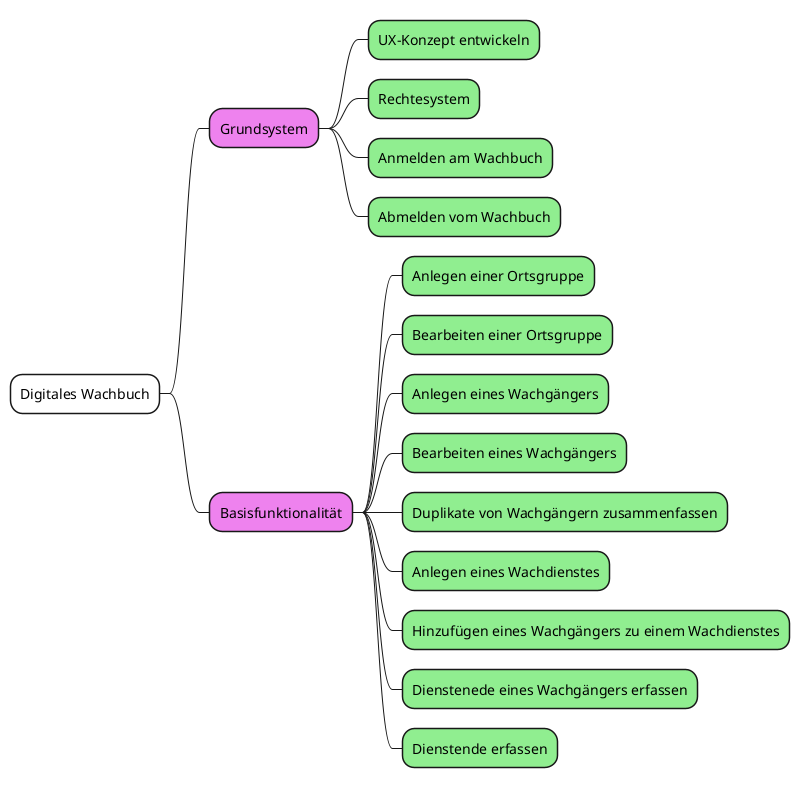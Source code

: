 @startmindmap

*[#white] Digitales Wachbuch
**[#violet] Grundsystem
***[#lightgreen] UX-Konzept entwickeln
***[#lightgreen] Rechtesystem
***[#lightgreen] Anmelden am Wachbuch
***[#lightgreen] Abmelden vom Wachbuch
**[#violet] Basisfunktionalität
***[#lightgreen] Anlegen einer Ortsgruppe
***[#lightgreen] Bearbeiten einer Ortsgruppe
***[#lightgreen] Anlegen eines Wachgängers
***[#lightgreen] Bearbeiten eines Wachgängers
***[#lightgreen] Duplikate von Wachgängern zusammenfassen
***[#lightgreen] Anlegen eines Wachdienstes
***[#lightgreen] Hinzufügen eines Wachgängers zu einem Wachdienstes
***[#lightgreen] Dienstenede eines Wachgängers erfassen
***[#lightgreen] Dienstende erfassen

@endmindmap